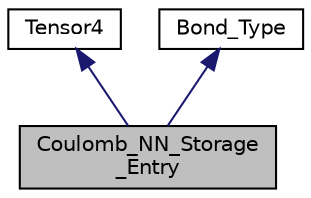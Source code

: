 digraph "Coulomb_NN_Storage_Entry"
{
  edge [fontname="Helvetica",fontsize="10",labelfontname="Helvetica",labelfontsize="10"];
  node [fontname="Helvetica",fontsize="10",shape=record];
  Node1 [label="Coulomb_NN_Storage\l_Entry",height=0.2,width=0.4,color="black", fillcolor="grey75", style="filled", fontcolor="black"];
  Node2 -> Node1 [dir="back",color="midnightblue",fontsize="10",style="solid",fontname="Helvetica"];
  Node2 [label="Tensor4",height=0.2,width=0.4,color="black", fillcolor="white", style="filled",URL="$classTensor4.html",tooltip="Class to store a rank-4 (complex) tensor: "];
  Node3 -> Node1 [dir="back",color="midnightblue",fontsize="10",style="solid",fontname="Helvetica"];
  Node3 [label="Bond_Type",height=0.2,width=0.4,color="black", fillcolor="white", style="filled",URL="$classBond__Type.html"];
}
